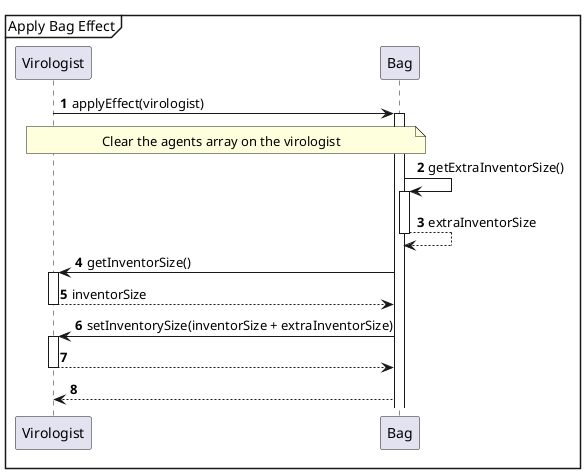 @startuml
'https://plantuml.com/sequence-diagram

autonumber

mainframe Apply Bag Effect

Virologist -> Bag++ : applyEffect(virologist)

note over Virologist,Bag
Clear the agents array on the virologist
end note
'Itt miért kéri le magától a méretét?
Bag -> Bag++ : getExtraInventorSize()
Bag --> Bag-- : extraInventorSize

Bag -> Virologist++ : getInventorSize()
Virologist --> Bag-- : inventorSize

Bag -> Virologist++ : setInventorySize(inventorSize + extraInventorSize)
Virologist --> Bag--

Bag --> Virologist

@enduml